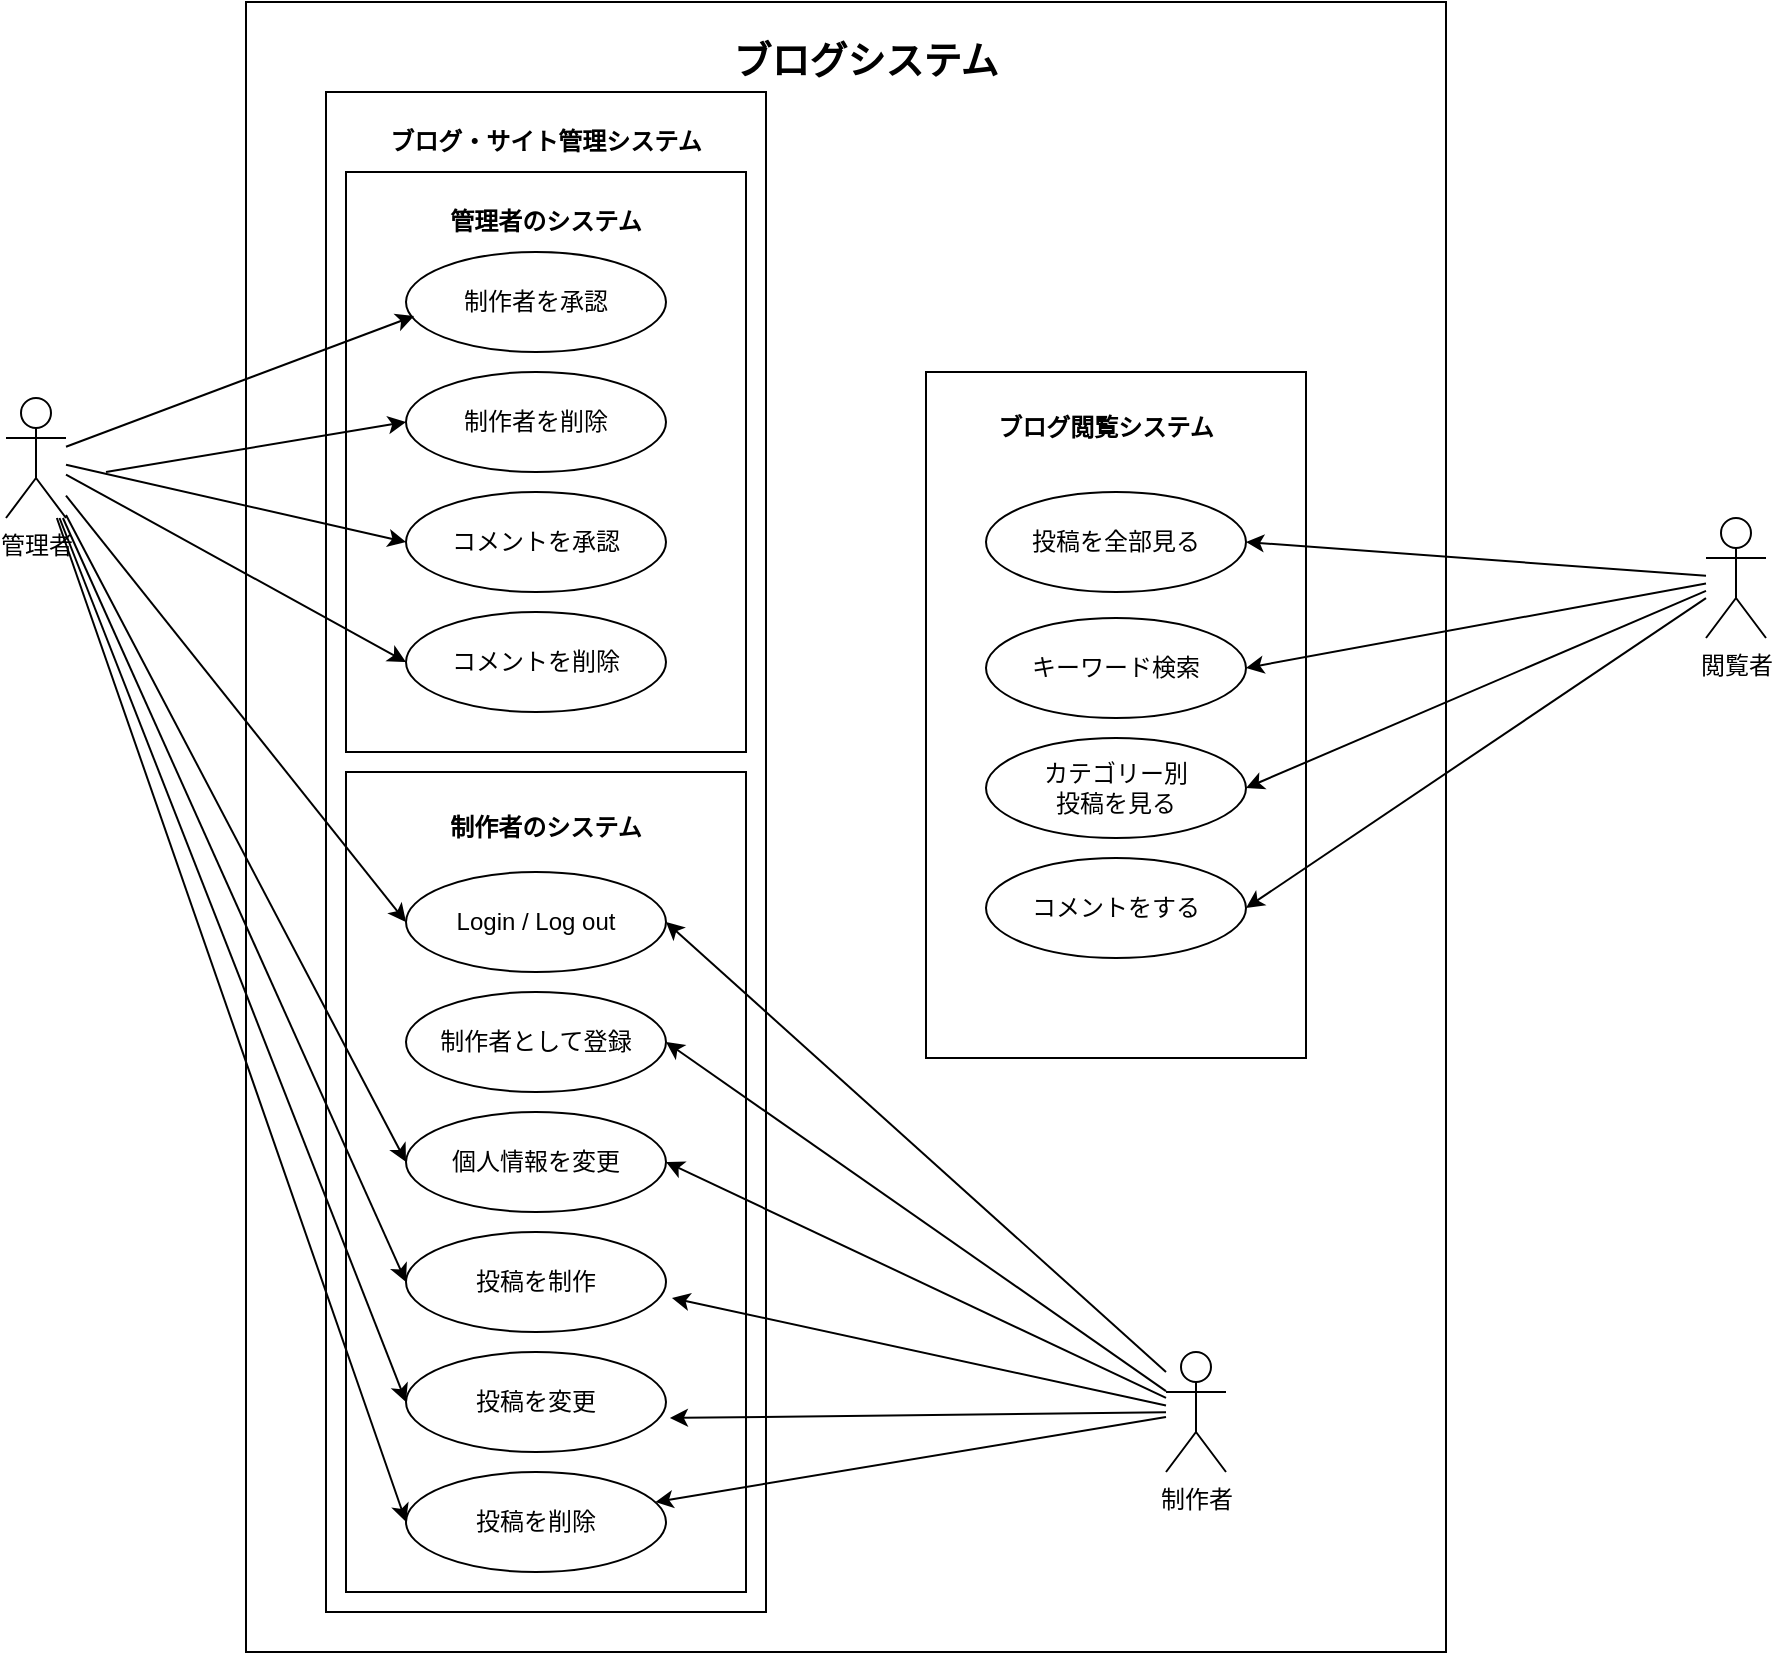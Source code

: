 <mxfile version="21.6.8" type="device">
  <diagram name="ユースケース図" id="51D9tF43_6rOvlpM99Fn">
    <mxGraphModel dx="1434" dy="790" grid="1" gridSize="10" guides="1" tooltips="1" connect="1" arrows="1" fold="1" page="1" pageScale="1" pageWidth="2336" pageHeight="1654" math="0" shadow="0">
      <root>
        <mxCell id="0" />
        <mxCell id="1" parent="0" />
        <mxCell id="cxrqfRSya6qQMsHsaMvN-1" value="" style="rounded=0;whiteSpace=wrap;html=1;" parent="1" vertex="1">
          <mxGeometry x="380" y="55" width="600" height="825" as="geometry" />
        </mxCell>
        <mxCell id="cxrqfRSya6qQMsHsaMvN-2" value="" style="rounded=0;whiteSpace=wrap;html=1;" parent="1" vertex="1">
          <mxGeometry x="720" y="240" width="190" height="343" as="geometry" />
        </mxCell>
        <mxCell id="cxrqfRSya6qQMsHsaMvN-3" value="閲覧者" style="shape=umlActor;verticalLabelPosition=bottom;verticalAlign=top;html=1;outlineConnect=0;" parent="1" vertex="1">
          <mxGeometry x="1110" y="313" width="30" height="60" as="geometry" />
        </mxCell>
        <mxCell id="cxrqfRSya6qQMsHsaMvN-4" value="投稿を全部見る" style="ellipse;whiteSpace=wrap;html=1;" parent="1" vertex="1">
          <mxGeometry x="750" y="300" width="130" height="50" as="geometry" />
        </mxCell>
        <mxCell id="cxrqfRSya6qQMsHsaMvN-5" value="キーワード検索" style="ellipse;whiteSpace=wrap;html=1;" parent="1" vertex="1">
          <mxGeometry x="750" y="363" width="130" height="50" as="geometry" />
        </mxCell>
        <mxCell id="cxrqfRSya6qQMsHsaMvN-6" value="カテゴリー別&lt;br&gt;投稿を見る" style="ellipse;whiteSpace=wrap;html=1;" parent="1" vertex="1">
          <mxGeometry x="750" y="423" width="130" height="50" as="geometry" />
        </mxCell>
        <mxCell id="cxrqfRSya6qQMsHsaMvN-7" value="コメントをする" style="ellipse;whiteSpace=wrap;html=1;" parent="1" vertex="1">
          <mxGeometry x="750" y="483" width="130" height="50" as="geometry" />
        </mxCell>
        <mxCell id="cxrqfRSya6qQMsHsaMvN-8" value="ブログ閲覧システム" style="text;html=1;strokeColor=none;fillColor=none;align=center;verticalAlign=middle;whiteSpace=wrap;rounded=0;fontStyle=1" parent="1" vertex="1">
          <mxGeometry x="750" y="253" width="120" height="30" as="geometry" />
        </mxCell>
        <mxCell id="cxrqfRSya6qQMsHsaMvN-9" value="ブログシステム" style="text;html=1;strokeColor=none;fillColor=none;align=center;verticalAlign=middle;whiteSpace=wrap;rounded=0;fontStyle=1;fontSize=19;" parent="1" vertex="1">
          <mxGeometry x="590" y="70" width="200" height="30" as="geometry" />
        </mxCell>
        <mxCell id="cxrqfRSya6qQMsHsaMvN-10" value="" style="endArrow=classic;html=1;rounded=0;entryX=1;entryY=0.5;entryDx=0;entryDy=0;" parent="1" source="cxrqfRSya6qQMsHsaMvN-3" target="cxrqfRSya6qQMsHsaMvN-4" edge="1">
          <mxGeometry width="50" height="50" relative="1" as="geometry">
            <mxPoint x="990" y="480" as="sourcePoint" />
            <mxPoint x="1040" y="430" as="targetPoint" />
          </mxGeometry>
        </mxCell>
        <mxCell id="cxrqfRSya6qQMsHsaMvN-11" value="" style="endArrow=classic;html=1;rounded=0;entryX=1;entryY=0.5;entryDx=0;entryDy=0;" parent="1" source="cxrqfRSya6qQMsHsaMvN-3" target="cxrqfRSya6qQMsHsaMvN-5" edge="1">
          <mxGeometry width="50" height="50" relative="1" as="geometry">
            <mxPoint x="980" y="500" as="sourcePoint" />
            <mxPoint x="1030" y="450" as="targetPoint" />
          </mxGeometry>
        </mxCell>
        <mxCell id="cxrqfRSya6qQMsHsaMvN-12" value="" style="endArrow=classic;html=1;rounded=0;entryX=1;entryY=0.5;entryDx=0;entryDy=0;" parent="1" source="cxrqfRSya6qQMsHsaMvN-3" target="cxrqfRSya6qQMsHsaMvN-6" edge="1">
          <mxGeometry width="50" height="50" relative="1" as="geometry">
            <mxPoint x="990" y="560" as="sourcePoint" />
            <mxPoint x="1040" y="510" as="targetPoint" />
          </mxGeometry>
        </mxCell>
        <mxCell id="cxrqfRSya6qQMsHsaMvN-13" value="" style="endArrow=classic;html=1;rounded=0;entryX=1;entryY=0.5;entryDx=0;entryDy=0;" parent="1" source="cxrqfRSya6qQMsHsaMvN-3" target="cxrqfRSya6qQMsHsaMvN-7" edge="1">
          <mxGeometry width="50" height="50" relative="1" as="geometry">
            <mxPoint x="960" y="590" as="sourcePoint" />
            <mxPoint x="1010" y="540" as="targetPoint" />
          </mxGeometry>
        </mxCell>
        <mxCell id="cxrqfRSya6qQMsHsaMvN-14" value="" style="rounded=0;whiteSpace=wrap;html=1;" parent="1" vertex="1">
          <mxGeometry x="420" y="100" width="220" height="760" as="geometry" />
        </mxCell>
        <mxCell id="cxrqfRSya6qQMsHsaMvN-16" value="制作者" style="shape=umlActor;verticalLabelPosition=bottom;verticalAlign=top;html=1;outlineConnect=0;" parent="1" vertex="1">
          <mxGeometry x="840" y="730" width="30" height="60" as="geometry" />
        </mxCell>
        <mxCell id="_aJTStU9Hu0Qwzf-QUHf-5" value="" style="rounded=0;whiteSpace=wrap;html=1;" vertex="1" parent="1">
          <mxGeometry x="430" y="440" width="200" height="410" as="geometry" />
        </mxCell>
        <mxCell id="cxrqfRSya6qQMsHsaMvN-17" value="Login / Log out" style="ellipse;whiteSpace=wrap;html=1;" parent="1" vertex="1">
          <mxGeometry x="460" y="490" width="130" height="50" as="geometry" />
        </mxCell>
        <mxCell id="cxrqfRSya6qQMsHsaMvN-18" value="個人情報を変更" style="ellipse;whiteSpace=wrap;html=1;" parent="1" vertex="1">
          <mxGeometry x="460" y="610" width="130" height="50" as="geometry" />
        </mxCell>
        <mxCell id="cxrqfRSya6qQMsHsaMvN-19" value="投稿を制作" style="ellipse;whiteSpace=wrap;html=1;" parent="1" vertex="1">
          <mxGeometry x="460" y="670" width="130" height="50" as="geometry" />
        </mxCell>
        <mxCell id="_aJTStU9Hu0Qwzf-QUHf-2" value="" style="rounded=0;whiteSpace=wrap;html=1;" vertex="1" parent="1">
          <mxGeometry x="430" y="140" width="200" height="290" as="geometry" />
        </mxCell>
        <mxCell id="cxrqfRSya6qQMsHsaMvN-20" value="投稿を変更" style="ellipse;whiteSpace=wrap;html=1;" parent="1" vertex="1">
          <mxGeometry x="460" y="730" width="130" height="50" as="geometry" />
        </mxCell>
        <mxCell id="cxrqfRSya6qQMsHsaMvN-21" value="投稿を削除" style="ellipse;whiteSpace=wrap;html=1;" parent="1" vertex="1">
          <mxGeometry x="460" y="790" width="130" height="50" as="geometry" />
        </mxCell>
        <mxCell id="cxrqfRSya6qQMsHsaMvN-22" value="制作者を削除" style="ellipse;whiteSpace=wrap;html=1;" parent="1" vertex="1">
          <mxGeometry x="460" y="240" width="130" height="50" as="geometry" />
        </mxCell>
        <mxCell id="cxrqfRSya6qQMsHsaMvN-23" value="制作者を承認" style="ellipse;whiteSpace=wrap;html=1;" parent="1" vertex="1">
          <mxGeometry x="460" y="180" width="130" height="50" as="geometry" />
        </mxCell>
        <mxCell id="cxrqfRSya6qQMsHsaMvN-24" value="コメントを承認" style="ellipse;whiteSpace=wrap;html=1;" parent="1" vertex="1">
          <mxGeometry x="460" y="300" width="130" height="50" as="geometry" />
        </mxCell>
        <mxCell id="cxrqfRSya6qQMsHsaMvN-25" value="コメントを削除" style="ellipse;whiteSpace=wrap;html=1;" parent="1" vertex="1">
          <mxGeometry x="460" y="360" width="130" height="50" as="geometry" />
        </mxCell>
        <mxCell id="cxrqfRSya6qQMsHsaMvN-26" value="制作者として登録" style="ellipse;whiteSpace=wrap;html=1;" parent="1" vertex="1">
          <mxGeometry x="460" y="550" width="130" height="50" as="geometry" />
        </mxCell>
        <mxCell id="cxrqfRSya6qQMsHsaMvN-27" value="ブログ・サイト管理システム" style="text;html=1;strokeColor=none;fillColor=none;align=center;verticalAlign=middle;whiteSpace=wrap;rounded=0;fontStyle=1" parent="1" vertex="1">
          <mxGeometry x="445" y="110" width="170" height="30" as="geometry" />
        </mxCell>
        <mxCell id="cxrqfRSya6qQMsHsaMvN-28" value="" style="endArrow=classic;html=1;rounded=0;entryX=0.031;entryY=0.64;entryDx=0;entryDy=0;entryPerimeter=0;" parent="1" source="cxrqfRSya6qQMsHsaMvN-15" target="cxrqfRSya6qQMsHsaMvN-23" edge="1">
          <mxGeometry width="50" height="50" relative="1" as="geometry">
            <mxPoint x="340" y="300" as="sourcePoint" />
            <mxPoint x="390" y="250" as="targetPoint" />
          </mxGeometry>
        </mxCell>
        <mxCell id="cxrqfRSya6qQMsHsaMvN-29" value="" style="endArrow=classic;html=1;rounded=0;entryX=0;entryY=0.5;entryDx=0;entryDy=0;" parent="1" target="cxrqfRSya6qQMsHsaMvN-22" edge="1">
          <mxGeometry width="50" height="50" relative="1" as="geometry">
            <mxPoint x="310" y="290" as="sourcePoint" />
            <mxPoint x="474" y="222" as="targetPoint" />
          </mxGeometry>
        </mxCell>
        <mxCell id="cxrqfRSya6qQMsHsaMvN-30" value="" style="endArrow=classic;html=1;rounded=0;entryX=0;entryY=0.5;entryDx=0;entryDy=0;" parent="1" source="cxrqfRSya6qQMsHsaMvN-15" target="cxrqfRSya6qQMsHsaMvN-24" edge="1">
          <mxGeometry width="50" height="50" relative="1" as="geometry">
            <mxPoint x="880" y="490" as="sourcePoint" />
            <mxPoint x="930" y="440" as="targetPoint" />
          </mxGeometry>
        </mxCell>
        <mxCell id="cxrqfRSya6qQMsHsaMvN-31" value="" style="endArrow=classic;html=1;rounded=0;entryX=0;entryY=0.5;entryDx=0;entryDy=0;" parent="1" source="cxrqfRSya6qQMsHsaMvN-15" target="cxrqfRSya6qQMsHsaMvN-25" edge="1">
          <mxGeometry width="50" height="50" relative="1" as="geometry">
            <mxPoint x="880" y="490" as="sourcePoint" />
            <mxPoint x="930" y="440" as="targetPoint" />
          </mxGeometry>
        </mxCell>
        <mxCell id="cxrqfRSya6qQMsHsaMvN-32" value="" style="endArrow=classic;html=1;rounded=0;entryX=0;entryY=0.5;entryDx=0;entryDy=0;" parent="1" source="cxrqfRSya6qQMsHsaMvN-15" target="cxrqfRSya6qQMsHsaMvN-17" edge="1">
          <mxGeometry width="50" height="50" relative="1" as="geometry">
            <mxPoint x="880" y="490" as="sourcePoint" />
            <mxPoint x="930" y="440" as="targetPoint" />
          </mxGeometry>
        </mxCell>
        <mxCell id="cxrqfRSya6qQMsHsaMvN-33" value="" style="endArrow=classic;html=1;rounded=0;entryX=1;entryY=0.5;entryDx=0;entryDy=0;" parent="1" source="cxrqfRSya6qQMsHsaMvN-16" target="cxrqfRSya6qQMsHsaMvN-26" edge="1">
          <mxGeometry width="50" height="50" relative="1" as="geometry">
            <mxPoint x="880" y="590" as="sourcePoint" />
            <mxPoint x="930" y="540" as="targetPoint" />
          </mxGeometry>
        </mxCell>
        <mxCell id="cxrqfRSya6qQMsHsaMvN-34" value="" style="endArrow=classic;html=1;rounded=0;entryX=0;entryY=0.5;entryDx=0;entryDy=0;" parent="1" source="cxrqfRSya6qQMsHsaMvN-15" target="cxrqfRSya6qQMsHsaMvN-18" edge="1">
          <mxGeometry width="50" height="50" relative="1" as="geometry">
            <mxPoint x="880" y="490" as="sourcePoint" />
            <mxPoint x="930" y="440" as="targetPoint" />
          </mxGeometry>
        </mxCell>
        <mxCell id="cxrqfRSya6qQMsHsaMvN-35" value="" style="endArrow=classic;html=1;rounded=0;entryX=1;entryY=0.5;entryDx=0;entryDy=0;" parent="1" source="cxrqfRSya6qQMsHsaMvN-16" target="cxrqfRSya6qQMsHsaMvN-18" edge="1">
          <mxGeometry width="50" height="50" relative="1" as="geometry">
            <mxPoint x="880" y="490" as="sourcePoint" />
            <mxPoint x="930" y="440" as="targetPoint" />
          </mxGeometry>
        </mxCell>
        <mxCell id="cxrqfRSya6qQMsHsaMvN-36" value="" style="endArrow=classic;html=1;rounded=0;entryX=0;entryY=0.5;entryDx=0;entryDy=0;" parent="1" source="cxrqfRSya6qQMsHsaMvN-15" target="cxrqfRSya6qQMsHsaMvN-19" edge="1">
          <mxGeometry width="50" height="50" relative="1" as="geometry">
            <mxPoint x="880" y="490" as="sourcePoint" />
            <mxPoint x="930" y="440" as="targetPoint" />
          </mxGeometry>
        </mxCell>
        <mxCell id="cxrqfRSya6qQMsHsaMvN-37" value="" style="endArrow=classic;html=1;rounded=0;entryX=1.023;entryY=0.66;entryDx=0;entryDy=0;entryPerimeter=0;" parent="1" source="cxrqfRSya6qQMsHsaMvN-16" target="cxrqfRSya6qQMsHsaMvN-19" edge="1">
          <mxGeometry width="50" height="50" relative="1" as="geometry">
            <mxPoint x="880" y="490" as="sourcePoint" />
            <mxPoint x="930" y="440" as="targetPoint" />
          </mxGeometry>
        </mxCell>
        <mxCell id="cxrqfRSya6qQMsHsaMvN-38" value="" style="endArrow=classic;html=1;rounded=0;entryX=1.015;entryY=0.66;entryDx=0;entryDy=0;entryPerimeter=0;" parent="1" source="cxrqfRSya6qQMsHsaMvN-16" target="cxrqfRSya6qQMsHsaMvN-20" edge="1">
          <mxGeometry width="50" height="50" relative="1" as="geometry">
            <mxPoint x="880" y="490" as="sourcePoint" />
            <mxPoint x="930" y="440" as="targetPoint" />
          </mxGeometry>
        </mxCell>
        <mxCell id="cxrqfRSya6qQMsHsaMvN-39" value="" style="endArrow=classic;html=1;rounded=0;" parent="1" source="cxrqfRSya6qQMsHsaMvN-16" target="cxrqfRSya6qQMsHsaMvN-21" edge="1">
          <mxGeometry width="50" height="50" relative="1" as="geometry">
            <mxPoint x="880" y="490" as="sourcePoint" />
            <mxPoint x="600" y="790" as="targetPoint" />
          </mxGeometry>
        </mxCell>
        <mxCell id="cxrqfRSya6qQMsHsaMvN-40" value="" style="endArrow=classic;html=1;rounded=0;entryX=0;entryY=0.5;entryDx=0;entryDy=0;" parent="1" source="cxrqfRSya6qQMsHsaMvN-15" target="cxrqfRSya6qQMsHsaMvN-20" edge="1">
          <mxGeometry width="50" height="50" relative="1" as="geometry">
            <mxPoint x="880" y="590" as="sourcePoint" />
            <mxPoint x="930" y="540" as="targetPoint" />
          </mxGeometry>
        </mxCell>
        <mxCell id="cxrqfRSya6qQMsHsaMvN-41" value="" style="endArrow=classic;html=1;rounded=0;entryX=0;entryY=0.5;entryDx=0;entryDy=0;" parent="1" source="cxrqfRSya6qQMsHsaMvN-15" target="cxrqfRSya6qQMsHsaMvN-21" edge="1">
          <mxGeometry width="50" height="50" relative="1" as="geometry">
            <mxPoint x="880" y="590" as="sourcePoint" />
            <mxPoint x="930" y="540" as="targetPoint" />
          </mxGeometry>
        </mxCell>
        <mxCell id="_aJTStU9Hu0Qwzf-QUHf-1" value="" style="endArrow=classic;html=1;rounded=0;entryX=1;entryY=0.5;entryDx=0;entryDy=0;" edge="1" parent="1" target="cxrqfRSya6qQMsHsaMvN-17">
          <mxGeometry width="50" height="50" relative="1" as="geometry">
            <mxPoint x="840" y="740" as="sourcePoint" />
            <mxPoint x="615" y="533" as="targetPoint" />
          </mxGeometry>
        </mxCell>
        <mxCell id="_aJTStU9Hu0Qwzf-QUHf-4" value="管理者のシステム" style="text;html=1;strokeColor=none;fillColor=none;align=center;verticalAlign=middle;whiteSpace=wrap;rounded=0;fontStyle=1" vertex="1" parent="1">
          <mxGeometry x="480" y="150" width="100" height="30" as="geometry" />
        </mxCell>
        <mxCell id="_aJTStU9Hu0Qwzf-QUHf-6" value="制作者のシステム" style="text;html=1;strokeColor=none;fillColor=none;align=center;verticalAlign=middle;whiteSpace=wrap;rounded=0;fontStyle=1" vertex="1" parent="1">
          <mxGeometry x="455" y="453" width="150" height="30" as="geometry" />
        </mxCell>
        <mxCell id="cxrqfRSya6qQMsHsaMvN-15" value="管理者" style="shape=umlActor;verticalLabelPosition=bottom;verticalAlign=top;html=1;outlineConnect=0;" parent="1" vertex="1">
          <mxGeometry x="260" y="253" width="30" height="60" as="geometry" />
        </mxCell>
      </root>
    </mxGraphModel>
  </diagram>
</mxfile>
